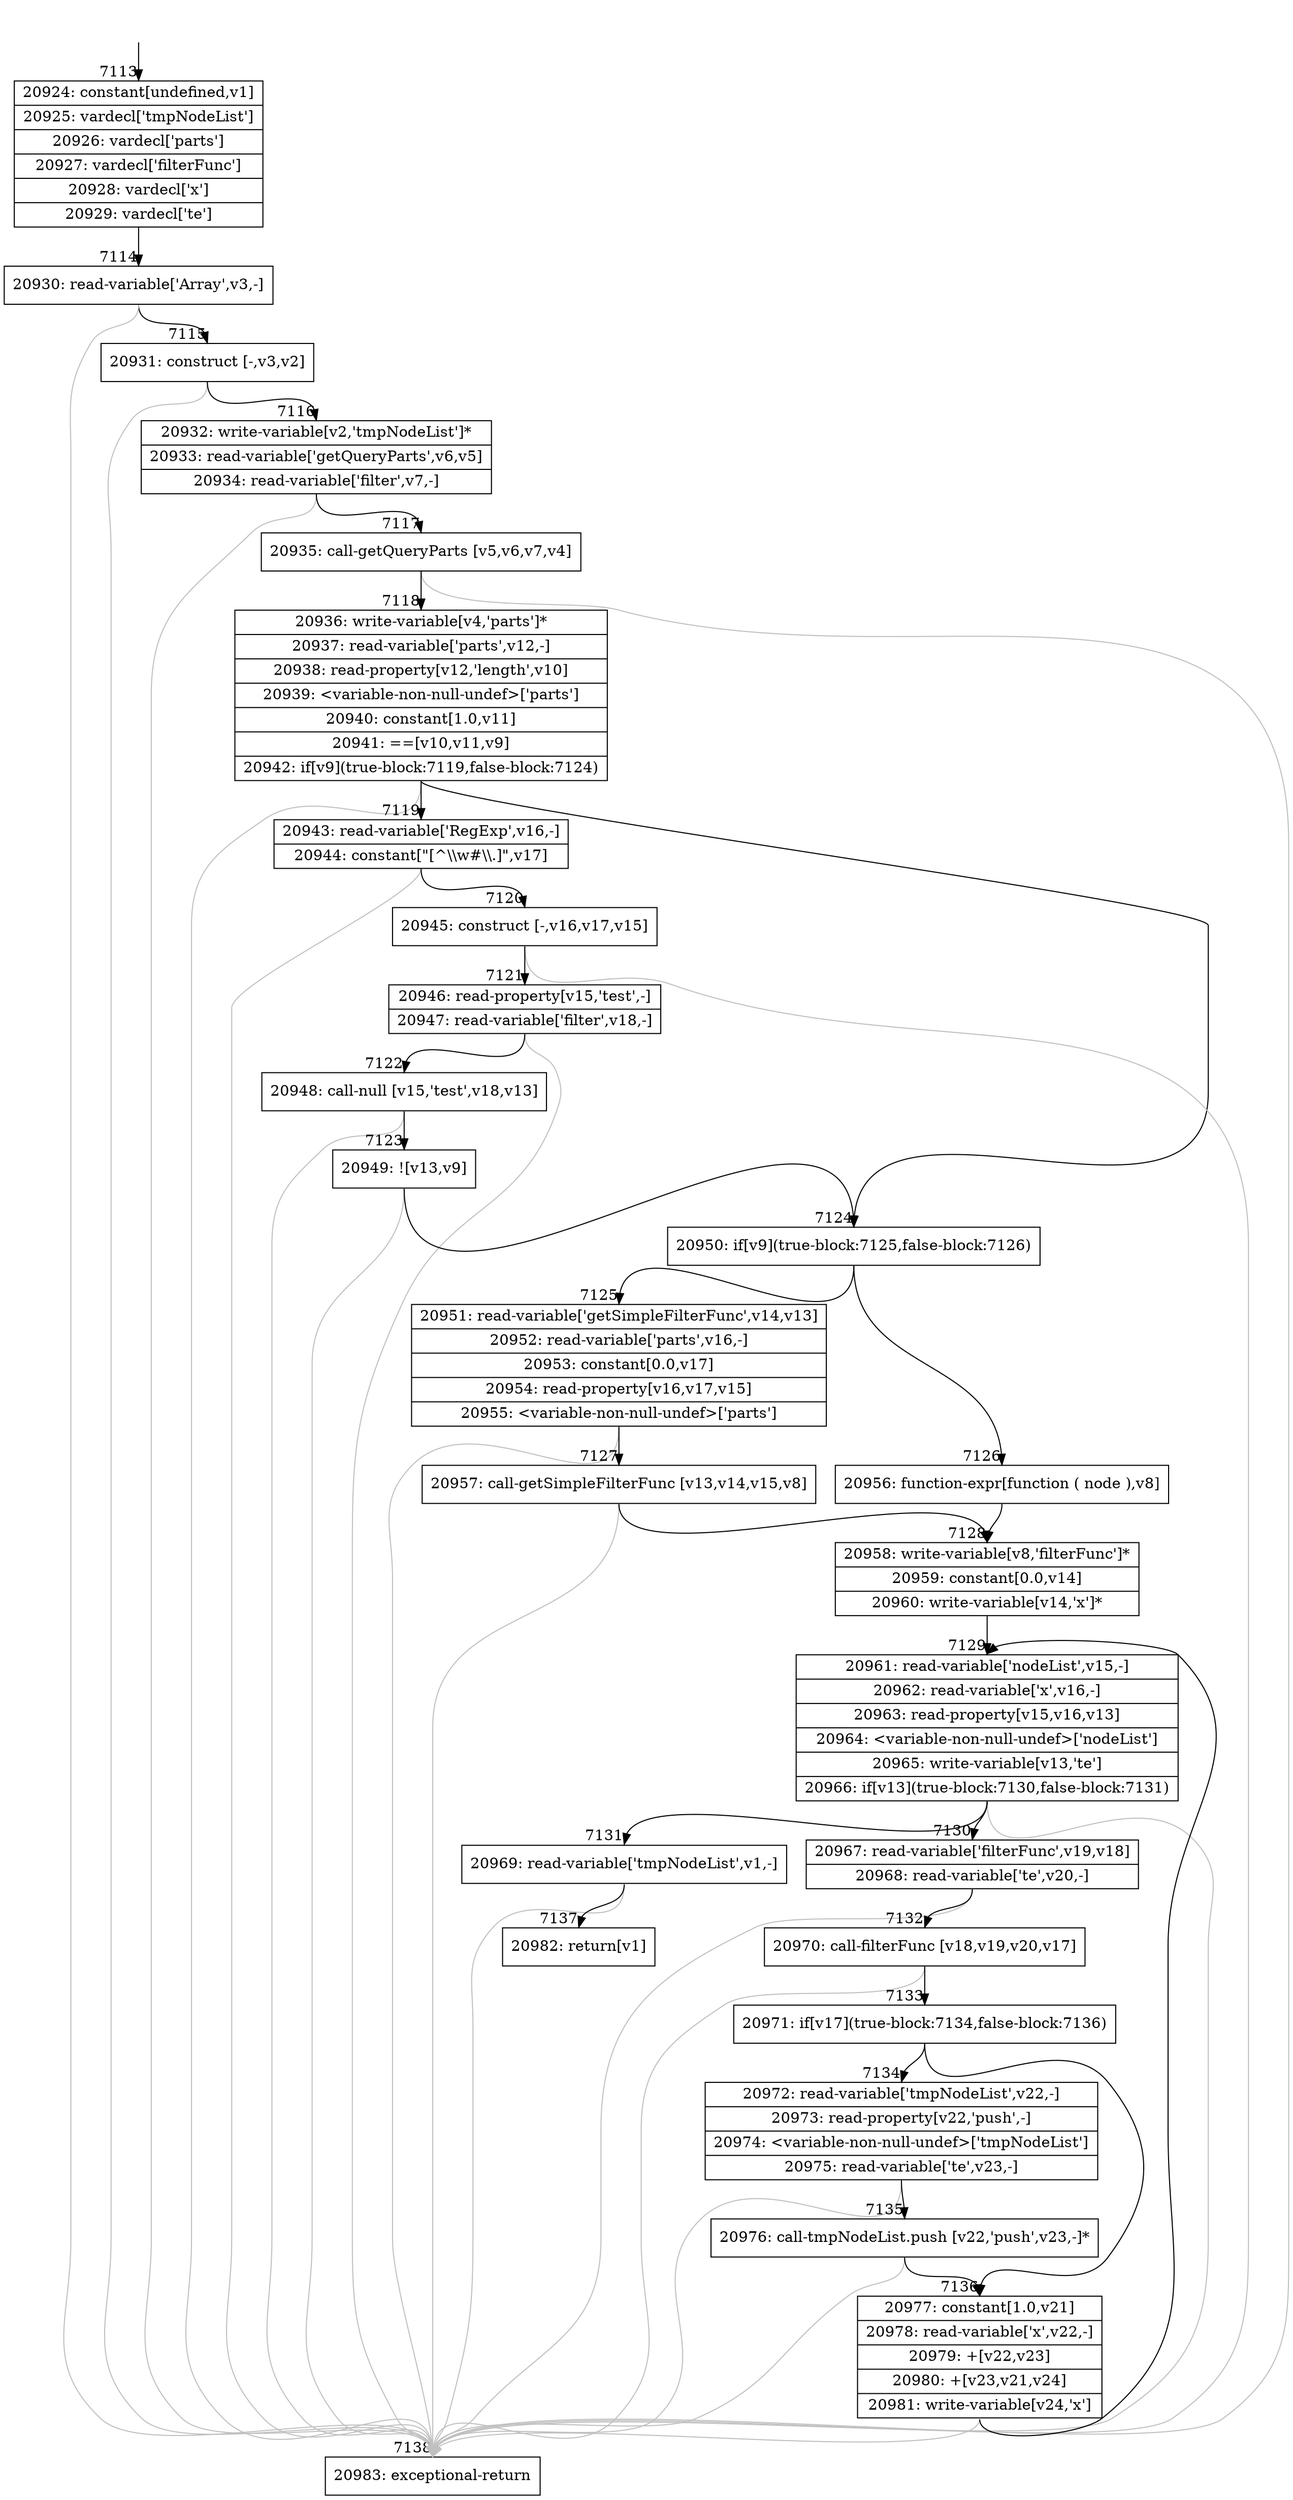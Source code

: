 digraph {
rankdir="TD"
BB_entry493[shape=none,label=""];
BB_entry493 -> BB7113 [tailport=s, headport=n, headlabel="    7113"]
BB7113 [shape=record label="{20924: constant[undefined,v1]|20925: vardecl['tmpNodeList']|20926: vardecl['parts']|20927: vardecl['filterFunc']|20928: vardecl['x']|20929: vardecl['te']}" ] 
BB7113 -> BB7114 [tailport=s, headport=n, headlabel="      7114"]
BB7114 [shape=record label="{20930: read-variable['Array',v3,-]}" ] 
BB7114 -> BB7115 [tailport=s, headport=n, headlabel="      7115"]
BB7114 -> BB7138 [tailport=s, headport=n, color=gray, headlabel="      7138"]
BB7115 [shape=record label="{20931: construct [-,v3,v2]}" ] 
BB7115 -> BB7116 [tailport=s, headport=n, headlabel="      7116"]
BB7115 -> BB7138 [tailport=s, headport=n, color=gray]
BB7116 [shape=record label="{20932: write-variable[v2,'tmpNodeList']*|20933: read-variable['getQueryParts',v6,v5]|20934: read-variable['filter',v7,-]}" ] 
BB7116 -> BB7117 [tailport=s, headport=n, headlabel="      7117"]
BB7116 -> BB7138 [tailport=s, headport=n, color=gray]
BB7117 [shape=record label="{20935: call-getQueryParts [v5,v6,v7,v4]}" ] 
BB7117 -> BB7118 [tailport=s, headport=n, headlabel="      7118"]
BB7117 -> BB7138 [tailport=s, headport=n, color=gray]
BB7118 [shape=record label="{20936: write-variable[v4,'parts']*|20937: read-variable['parts',v12,-]|20938: read-property[v12,'length',v10]|20939: \<variable-non-null-undef\>['parts']|20940: constant[1.0,v11]|20941: ==[v10,v11,v9]|20942: if[v9](true-block:7119,false-block:7124)}" ] 
BB7118 -> BB7124 [tailport=s, headport=n, headlabel="      7124"]
BB7118 -> BB7119 [tailport=s, headport=n, headlabel="      7119"]
BB7118 -> BB7138 [tailport=s, headport=n, color=gray]
BB7119 [shape=record label="{20943: read-variable['RegExp',v16,-]|20944: constant[\"[^\\\\w#\\\\.]\",v17]}" ] 
BB7119 -> BB7120 [tailport=s, headport=n, headlabel="      7120"]
BB7119 -> BB7138 [tailport=s, headport=n, color=gray]
BB7120 [shape=record label="{20945: construct [-,v16,v17,v15]}" ] 
BB7120 -> BB7121 [tailport=s, headport=n, headlabel="      7121"]
BB7120 -> BB7138 [tailport=s, headport=n, color=gray]
BB7121 [shape=record label="{20946: read-property[v15,'test',-]|20947: read-variable['filter',v18,-]}" ] 
BB7121 -> BB7122 [tailport=s, headport=n, headlabel="      7122"]
BB7121 -> BB7138 [tailport=s, headport=n, color=gray]
BB7122 [shape=record label="{20948: call-null [v15,'test',v18,v13]}" ] 
BB7122 -> BB7123 [tailport=s, headport=n, headlabel="      7123"]
BB7122 -> BB7138 [tailport=s, headport=n, color=gray]
BB7123 [shape=record label="{20949: ![v13,v9]}" ] 
BB7123 -> BB7124 [tailport=s, headport=n]
BB7123 -> BB7138 [tailport=s, headport=n, color=gray]
BB7124 [shape=record label="{20950: if[v9](true-block:7125,false-block:7126)}" ] 
BB7124 -> BB7125 [tailport=s, headport=n, headlabel="      7125"]
BB7124 -> BB7126 [tailport=s, headport=n, headlabel="      7126"]
BB7125 [shape=record label="{20951: read-variable['getSimpleFilterFunc',v14,v13]|20952: read-variable['parts',v16,-]|20953: constant[0.0,v17]|20954: read-property[v16,v17,v15]|20955: \<variable-non-null-undef\>['parts']}" ] 
BB7125 -> BB7127 [tailport=s, headport=n, headlabel="      7127"]
BB7125 -> BB7138 [tailport=s, headport=n, color=gray]
BB7126 [shape=record label="{20956: function-expr[function ( node ),v8]}" ] 
BB7126 -> BB7128 [tailport=s, headport=n, headlabel="      7128"]
BB7127 [shape=record label="{20957: call-getSimpleFilterFunc [v13,v14,v15,v8]}" ] 
BB7127 -> BB7128 [tailport=s, headport=n]
BB7127 -> BB7138 [tailport=s, headport=n, color=gray]
BB7128 [shape=record label="{20958: write-variable[v8,'filterFunc']*|20959: constant[0.0,v14]|20960: write-variable[v14,'x']*}" ] 
BB7128 -> BB7129 [tailport=s, headport=n, headlabel="      7129"]
BB7129 [shape=record label="{20961: read-variable['nodeList',v15,-]|20962: read-variable['x',v16,-]|20963: read-property[v15,v16,v13]|20964: \<variable-non-null-undef\>['nodeList']|20965: write-variable[v13,'te']|20966: if[v13](true-block:7130,false-block:7131)}" ] 
BB7129 -> BB7130 [tailport=s, headport=n, headlabel="      7130"]
BB7129 -> BB7131 [tailport=s, headport=n, headlabel="      7131"]
BB7129 -> BB7138 [tailport=s, headport=n, color=gray]
BB7130 [shape=record label="{20967: read-variable['filterFunc',v19,v18]|20968: read-variable['te',v20,-]}" ] 
BB7130 -> BB7132 [tailport=s, headport=n, headlabel="      7132"]
BB7130 -> BB7138 [tailport=s, headport=n, color=gray]
BB7131 [shape=record label="{20969: read-variable['tmpNodeList',v1,-]}" ] 
BB7131 -> BB7137 [tailport=s, headport=n, headlabel="      7137"]
BB7131 -> BB7138 [tailport=s, headport=n, color=gray]
BB7132 [shape=record label="{20970: call-filterFunc [v18,v19,v20,v17]}" ] 
BB7132 -> BB7133 [tailport=s, headport=n, headlabel="      7133"]
BB7132 -> BB7138 [tailport=s, headport=n, color=gray]
BB7133 [shape=record label="{20971: if[v17](true-block:7134,false-block:7136)}" ] 
BB7133 -> BB7134 [tailport=s, headport=n, headlabel="      7134"]
BB7133 -> BB7136 [tailport=s, headport=n, headlabel="      7136"]
BB7134 [shape=record label="{20972: read-variable['tmpNodeList',v22,-]|20973: read-property[v22,'push',-]|20974: \<variable-non-null-undef\>['tmpNodeList']|20975: read-variable['te',v23,-]}" ] 
BB7134 -> BB7135 [tailport=s, headport=n, headlabel="      7135"]
BB7134 -> BB7138 [tailport=s, headport=n, color=gray]
BB7135 [shape=record label="{20976: call-tmpNodeList.push [v22,'push',v23,-]*}" ] 
BB7135 -> BB7136 [tailport=s, headport=n]
BB7135 -> BB7138 [tailport=s, headport=n, color=gray]
BB7136 [shape=record label="{20977: constant[1.0,v21]|20978: read-variable['x',v22,-]|20979: +[v22,v23]|20980: +[v23,v21,v24]|20981: write-variable[v24,'x']}" ] 
BB7136 -> BB7129 [tailport=s, headport=n]
BB7136 -> BB7138 [tailport=s, headport=n, color=gray]
BB7137 [shape=record label="{20982: return[v1]}" ] 
BB7138 [shape=record label="{20983: exceptional-return}" ] 
//#$~ 10018
}
